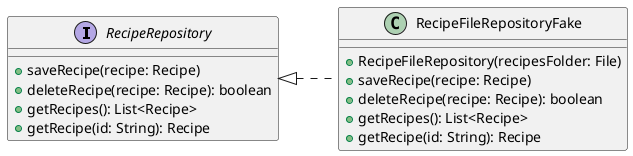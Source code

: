 @startuml

left to right direction

interface RecipeRepository {
  + saveRecipe(recipe: Recipe)
  + deleteRecipe(recipe: Recipe): boolean
  + getRecipes(): List<Recipe>
  + getRecipe(id: String): Recipe
}
      
class RecipeFileRepositoryFake {
  + RecipeFileRepository(recipesFolder: File)
  + saveRecipe(recipe: Recipe)
  + deleteRecipe(recipe: Recipe): boolean
  + getRecipes(): List<Recipe>
  + getRecipe(id: String): Recipe
}

RecipeRepository <|.. RecipeFileRepositoryFake

@enduml